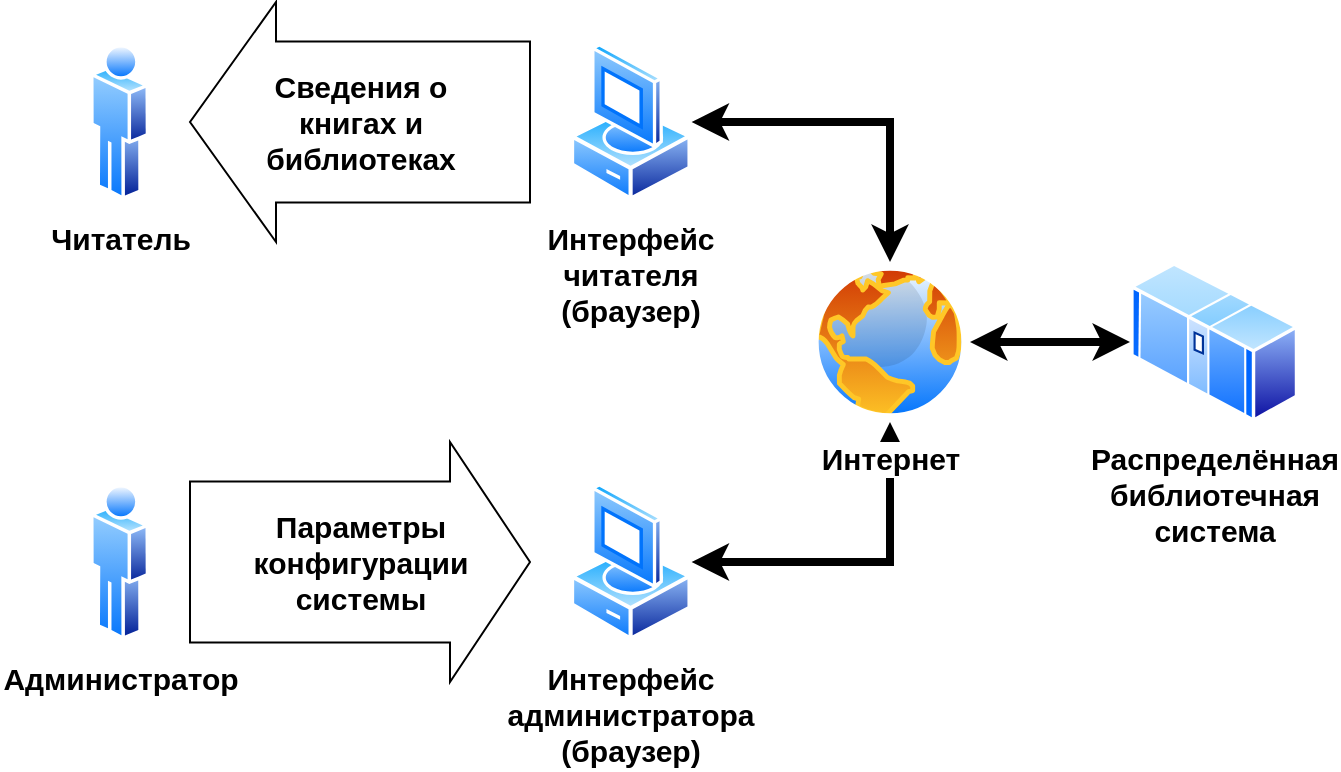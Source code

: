 <mxfile version="14.5.8" type="device"><diagram id="Kk-76WwIZhQDNMND8Tn5" name="Page-1"><mxGraphModel dx="981" dy="948" grid="1" gridSize="10" guides="1" tooltips="1" connect="1" arrows="1" fold="1" page="0" pageScale="1" pageWidth="827" pageHeight="1169" math="0" shadow="0"><root><mxCell id="0"/><mxCell id="1" parent="0"/><mxCell id="CH-EaIM30mjKtAIIVcKA-1" value="Распределённая&lt;br&gt;библиотечная&lt;br&gt;система" style="aspect=fixed;perimeter=ellipsePerimeter;html=1;align=center;shadow=0;dashed=0;spacingTop=3;image;image=img/lib/active_directory/mainframe.svg;fontSize=15;fontStyle=1" parent="1" vertex="1"><mxGeometry x="720" y="-40" width="84.21" height="80" as="geometry"/></mxCell><mxCell id="CH-EaIM30mjKtAIIVcKA-2" value="Читатель" style="aspect=fixed;perimeter=ellipsePerimeter;html=1;align=center;shadow=0;dashed=0;spacingTop=3;image;image=img/lib/active_directory/user.svg;fontSize=15;fontStyle=1" parent="1" vertex="1"><mxGeometry x="200" y="-150" width="29.6" height="80" as="geometry"/></mxCell><mxCell id="CH-EaIM30mjKtAIIVcKA-3" value="Администратор" style="aspect=fixed;perimeter=ellipsePerimeter;html=1;align=center;shadow=0;dashed=0;spacingTop=3;image;image=img/lib/active_directory/user.svg;fontSize=15;fontStyle=1" parent="1" vertex="1"><mxGeometry x="200" y="70" width="29.6" height="80" as="geometry"/></mxCell><mxCell id="CH-EaIM30mjKtAIIVcKA-20" style="edgeStyle=orthogonalEdgeStyle;rounded=0;orthogonalLoop=1;jettySize=auto;html=1;exitX=1;exitY=0.5;exitDx=0;exitDy=0;startArrow=classic;startFill=1;strokeWidth=4;sketch=0;fontSize=15;fontStyle=1" parent="1" source="CH-EaIM30mjKtAIIVcKA-10" target="CH-EaIM30mjKtAIIVcKA-19" edge="1"><mxGeometry relative="1" as="geometry"/></mxCell><mxCell id="CH-EaIM30mjKtAIIVcKA-10" value="Интерфейс &lt;br style=&quot;font-size: 15px&quot;&gt;читателя&lt;br style=&quot;font-size: 15px&quot;&gt;(браузер)" style="aspect=fixed;perimeter=ellipsePerimeter;html=1;align=center;shadow=0;dashed=0;spacingTop=3;image;image=img/lib/active_directory/vista_client.svg;fontSize=15;fontStyle=1" parent="1" vertex="1"><mxGeometry x="440" y="-150" width="60.8" height="80" as="geometry"/></mxCell><mxCell id="CH-EaIM30mjKtAIIVcKA-21" style="edgeStyle=orthogonalEdgeStyle;rounded=0;orthogonalLoop=1;jettySize=auto;html=1;exitX=1;exitY=0.5;exitDx=0;exitDy=0;startArrow=classic;startFill=1;strokeWidth=4;fontSize=15;fontStyle=1" parent="1" source="CH-EaIM30mjKtAIIVcKA-11" target="CH-EaIM30mjKtAIIVcKA-19" edge="1"><mxGeometry relative="1" as="geometry"><Array as="points"><mxPoint x="600" y="110"/></Array></mxGeometry></mxCell><mxCell id="CH-EaIM30mjKtAIIVcKA-11" value="Интерфейс &lt;br style=&quot;font-size: 15px&quot;&gt;администратора&lt;br style=&quot;font-size: 15px&quot;&gt;(браузер)" style="aspect=fixed;perimeter=ellipsePerimeter;html=1;align=center;shadow=0;dashed=0;spacingTop=3;image;image=img/lib/active_directory/vista_client.svg;fontSize=15;fontStyle=1" parent="1" vertex="1"><mxGeometry x="440" y="70" width="60.8" height="80" as="geometry"/></mxCell><mxCell id="CH-EaIM30mjKtAIIVcKA-17" value="Сведения о &lt;br style=&quot;font-size: 15px&quot;&gt;книгах и&lt;br&gt;библиотеках" style="html=1;shadow=0;dashed=0;align=center;verticalAlign=middle;shape=mxgraph.arrows2.arrow;dy=0.33;dx=43;flipH=1;notch=0;fontSize=15;fontStyle=1" parent="1" vertex="1"><mxGeometry x="250" y="-170" width="170" height="120" as="geometry"/></mxCell><mxCell id="CH-EaIM30mjKtAIIVcKA-18" value="Параметры &lt;br style=&quot;font-size: 15px&quot;&gt;конфигурации&lt;br style=&quot;font-size: 15px&quot;&gt;системы" style="html=1;shadow=0;dashed=0;align=center;verticalAlign=middle;shape=mxgraph.arrows2.arrow;dy=0.33;dx=40;notch=0;fontSize=15;fontStyle=1" parent="1" vertex="1"><mxGeometry x="250" y="50" width="170" height="120" as="geometry"/></mxCell><mxCell id="CH-EaIM30mjKtAIIVcKA-23" style="edgeStyle=orthogonalEdgeStyle;rounded=0;orthogonalLoop=1;jettySize=auto;html=1;exitX=1;exitY=0.5;exitDx=0;exitDy=0;startArrow=classic;startFill=1;strokeWidth=4;fontSize=15;fontStyle=1" parent="1" source="CH-EaIM30mjKtAIIVcKA-19" target="CH-EaIM30mjKtAIIVcKA-1" edge="1"><mxGeometry relative="1" as="geometry"/></mxCell><mxCell id="CH-EaIM30mjKtAIIVcKA-19" value="Интернет" style="aspect=fixed;perimeter=ellipsePerimeter;html=1;align=center;shadow=0;dashed=0;spacingTop=3;image;image=img/lib/active_directory/internet_globe.svg;fontSize=15;fontStyle=1" parent="1" vertex="1"><mxGeometry x="560" y="-40" width="80" height="80" as="geometry"/></mxCell></root></mxGraphModel></diagram></mxfile>